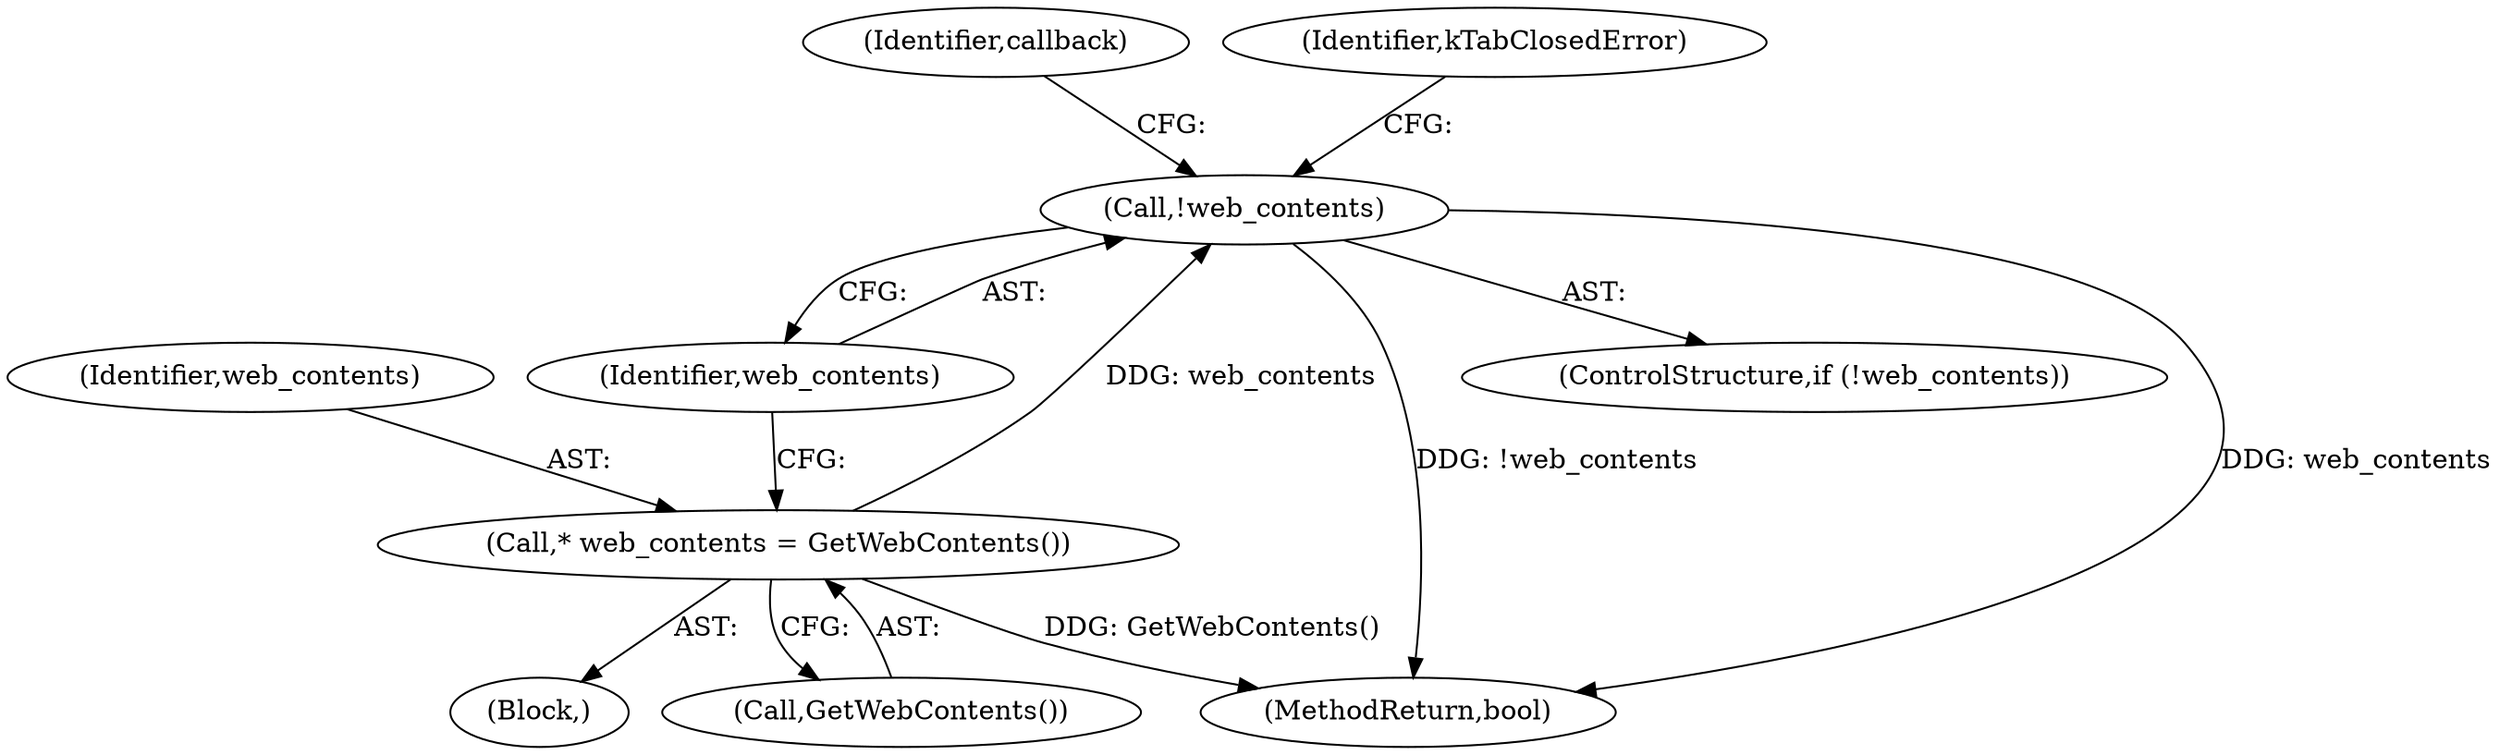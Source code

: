 digraph "0_Chrome_0660e08731fd42076d7242068e9eaed1482b14d5_0@pointer" {
"1000119" [label="(Call,!web_contents)"];
"1000115" [label="(Call,* web_contents = GetWebContents())"];
"1000120" [label="(Identifier,web_contents)"];
"1000128" [label="(Identifier,callback)"];
"1000119" [label="(Call,!web_contents)"];
"1000152" [label="(MethodReturn,bool)"];
"1000115" [label="(Call,* web_contents = GetWebContents())"];
"1000117" [label="(Call,GetWebContents())"];
"1000116" [label="(Identifier,web_contents)"];
"1000113" [label="(Block,)"];
"1000123" [label="(Identifier,kTabClosedError)"];
"1000118" [label="(ControlStructure,if (!web_contents))"];
"1000119" -> "1000118"  [label="AST: "];
"1000119" -> "1000120"  [label="CFG: "];
"1000120" -> "1000119"  [label="AST: "];
"1000123" -> "1000119"  [label="CFG: "];
"1000128" -> "1000119"  [label="CFG: "];
"1000119" -> "1000152"  [label="DDG: !web_contents"];
"1000119" -> "1000152"  [label="DDG: web_contents"];
"1000115" -> "1000119"  [label="DDG: web_contents"];
"1000115" -> "1000113"  [label="AST: "];
"1000115" -> "1000117"  [label="CFG: "];
"1000116" -> "1000115"  [label="AST: "];
"1000117" -> "1000115"  [label="AST: "];
"1000120" -> "1000115"  [label="CFG: "];
"1000115" -> "1000152"  [label="DDG: GetWebContents()"];
}
